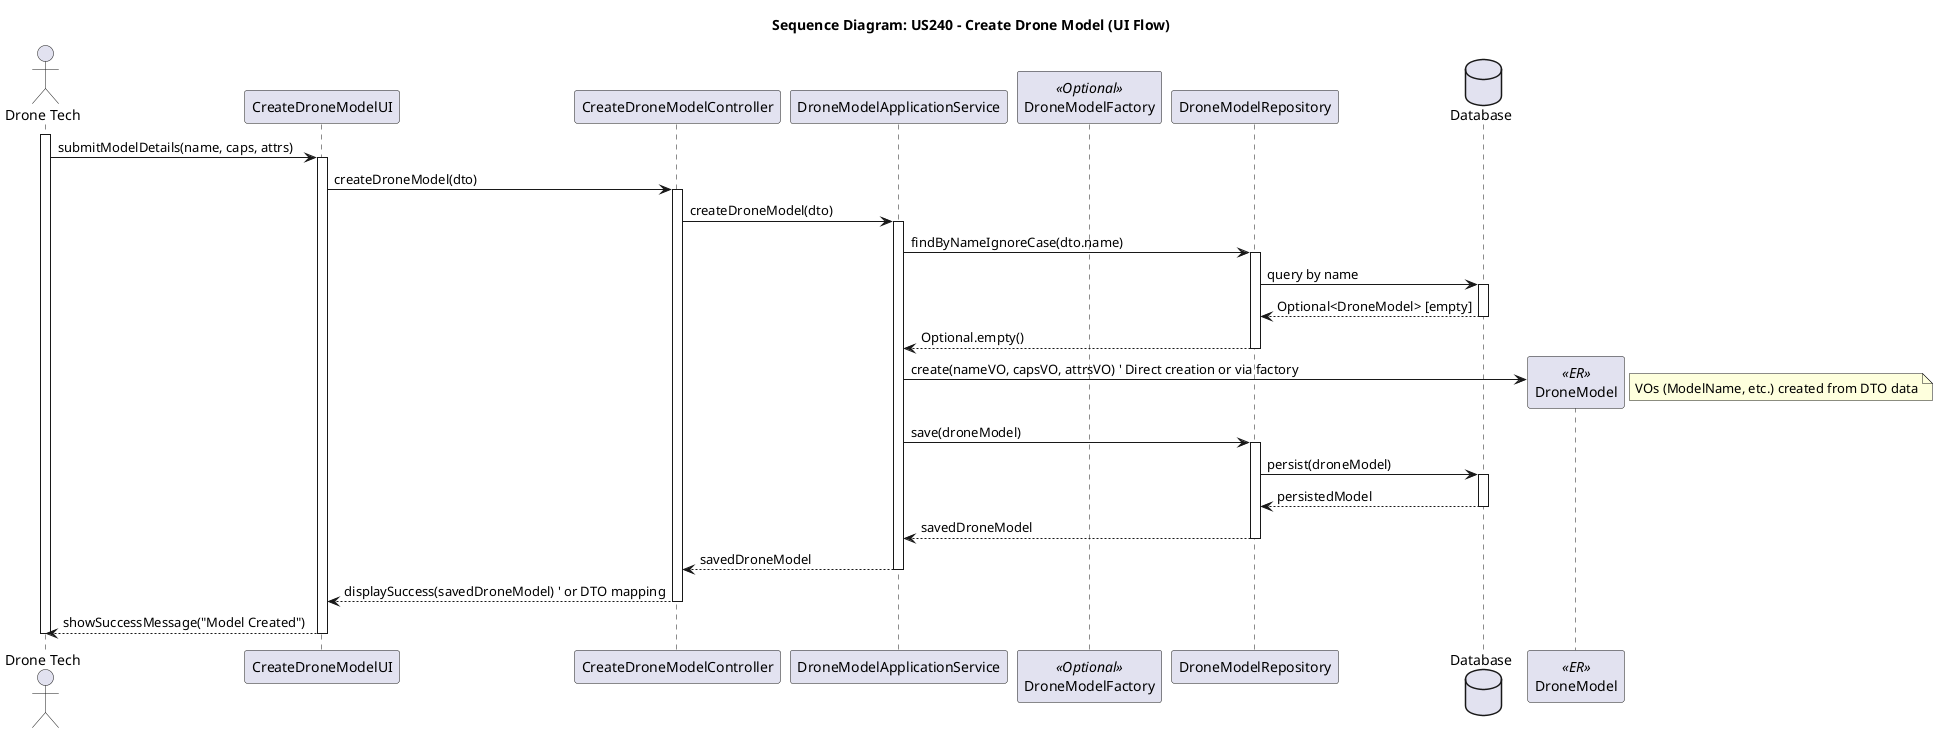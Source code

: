 @startuml
title Sequence Diagram: US240 - Create Drone Model (UI Flow)

actor "Drone Tech" as User
participant "CreateDroneModelUI" as UI
participant "CreateDroneModelController" as Controller
participant "DroneModelApplicationService" as Service
participant "DroneModelFactory" as Factory <<Optional>>
participant "DroneModelRepository" as Repo
database "Database" as DB
participant "DroneModel" as DomainModel <<ER>>

activate User
User -> UI : submitModelDetails(name, caps, attrs)
activate UI

UI -> Controller : createDroneModel(dto)
activate Controller

Controller -> Service : createDroneModel(dto)
activate Service

Service -> Repo : findByNameIgnoreCase(dto.name)
activate Repo
Repo -> DB : query by name
activate DB
DB --> Repo : Optional<DroneModel> [empty]
deactivate DB
Repo --> Service : Optional.empty()
deactivate Repo

' Optional Factory Usage
' Service -> Factory : create(nameVO, capsVO, attrsVO)
' activate Factory
' create DomainModel
' Factory --> Service : droneModel
' deactivate Factory

Service -> DomainModel ** : create(nameVO, capsVO, attrsVO) ' Direct creation or via factory
note right : VOs (ModelName, etc.) created from DTO data

Service -> Repo : save(droneModel)
activate Repo
Repo -> DB : persist(droneModel)
activate DB
DB --> Repo : persistedModel
deactivate DB
Repo --> Service : savedDroneModel
deactivate Repo

Service --> Controller : savedDroneModel
deactivate Service

Controller --> UI : displaySuccess(savedDroneModel) ' or DTO mapping
deactivate Controller

UI --> User : showSuccessMessage("Model Created")
deactivate UI

deactivate User
@enduml
